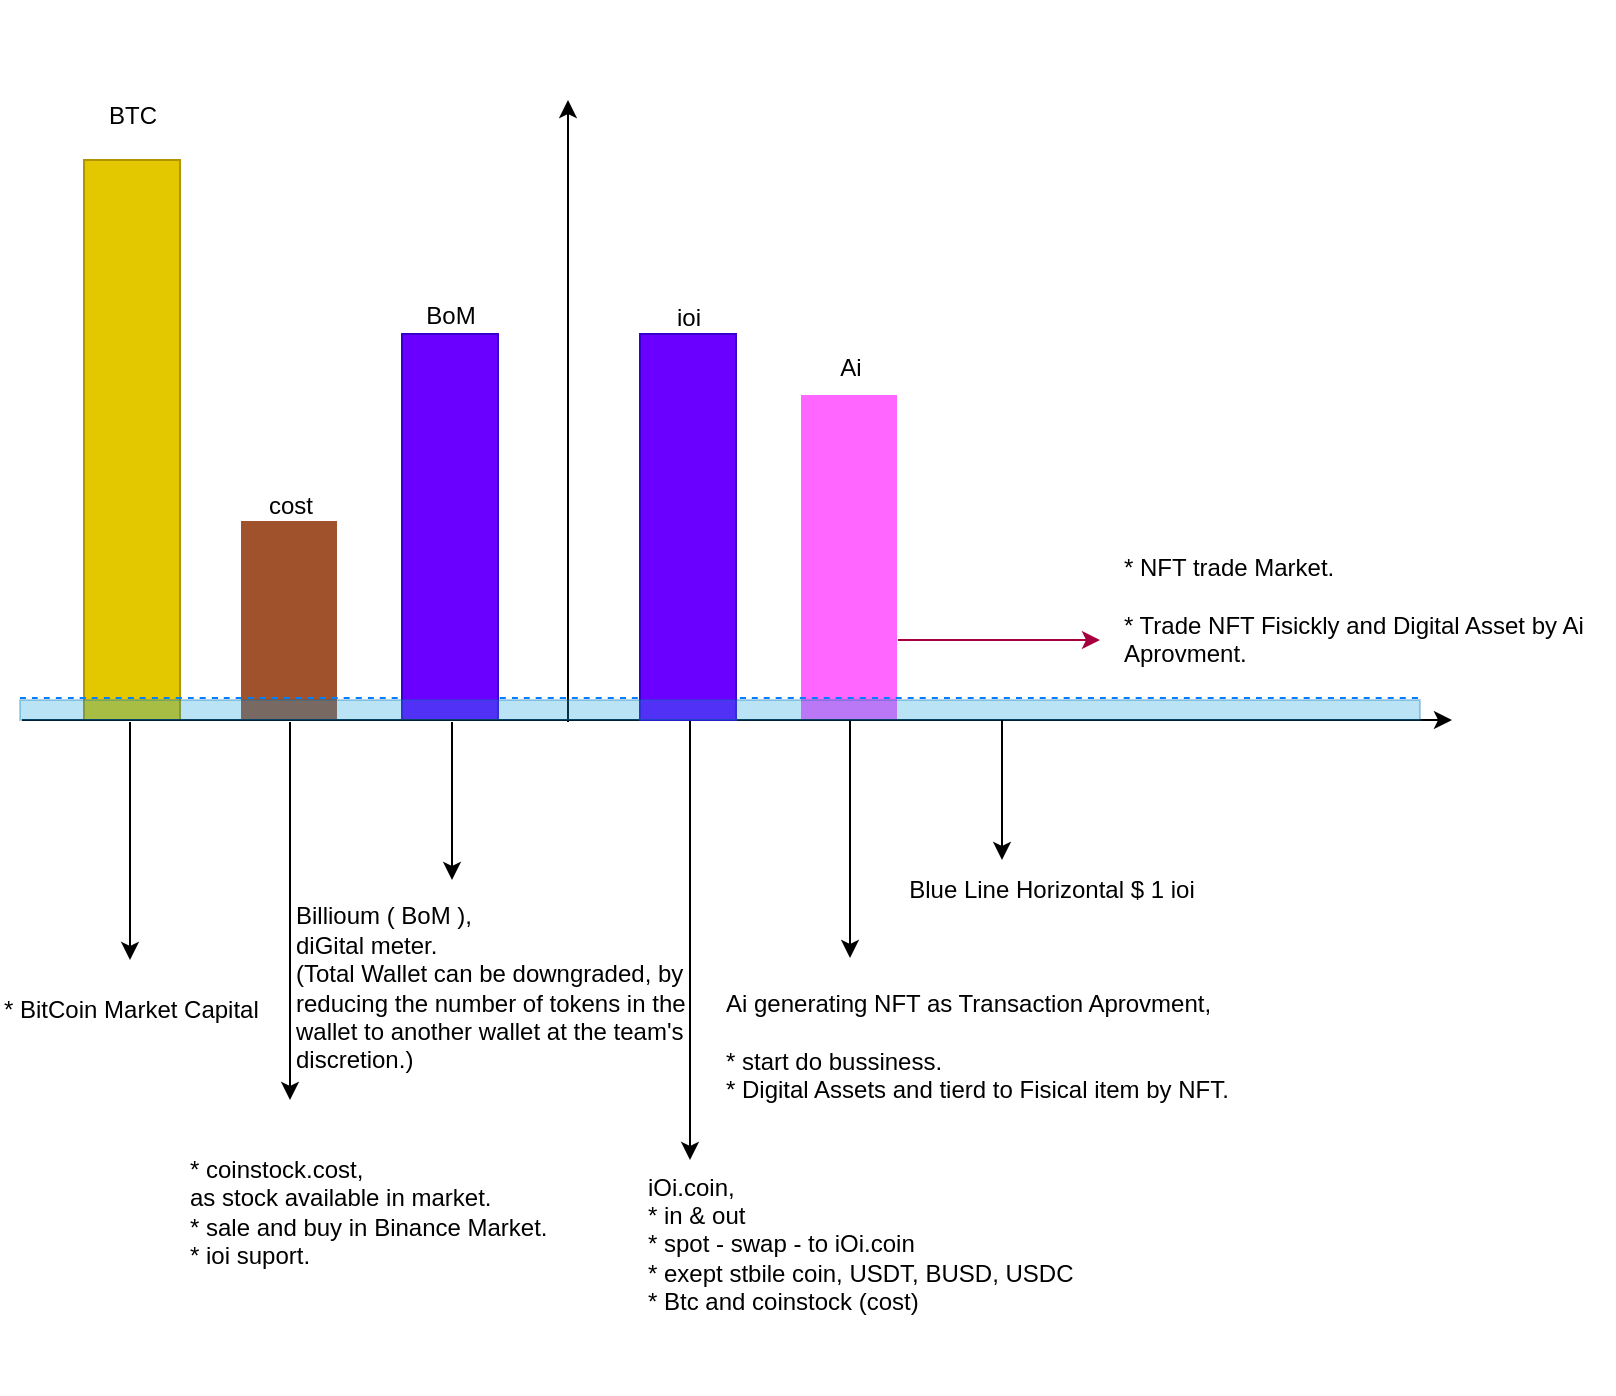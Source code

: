 <mxfile version="21.7.1" type="github">
  <diagram name="Page-1" id="EVfbMgRgJgo2VkLLqiw9">
    <mxGraphModel dx="1192" dy="797" grid="1" gridSize="10" guides="1" tooltips="1" connect="1" arrows="1" fold="1" page="1" pageScale="1" pageWidth="827" pageHeight="1169" background="none" math="0" shadow="0">
      <root>
        <mxCell id="0" />
        <mxCell id="1" parent="0" />
        <mxCell id="R2QgoeFWOkfdTr1HwpYz-10" value="" style="rounded=0;whiteSpace=wrap;html=1;fontSize=16;fillColor=#FF66FF;strokeColor=#FFFFFF;" parent="1" vertex="1">
          <mxGeometry x="430" y="237" width="49" height="164" as="geometry" />
        </mxCell>
        <mxCell id="R2QgoeFWOkfdTr1HwpYz-1" value="cBc-bd" style="text;html=1;align=center;verticalAlign=middle;resizable=0;points=[];autosize=1;strokeColor=none;fillColor=none;fontSize=16;fontColor=#FFFFFF;" parent="1" vertex="1">
          <mxGeometry x="40" y="40" width="70" height="30" as="geometry" />
        </mxCell>
        <mxCell id="R2QgoeFWOkfdTr1HwpYz-3" value="" style="rounded=0;whiteSpace=wrap;html=1;fontSize=16;fillColor=#e3c800;strokeColor=#B09500;fontColor=#000000;" parent="1" vertex="1">
          <mxGeometry x="72" y="120" width="48" height="280" as="geometry" />
        </mxCell>
        <mxCell id="R2QgoeFWOkfdTr1HwpYz-6" value="" style="endArrow=classic;html=1;rounded=0;fontSize=12;startSize=8;endSize=8;curved=1;strokeColor=#FFFFFF;" parent="1" edge="1">
          <mxGeometry width="50" height="50" relative="1" as="geometry">
            <mxPoint x="315" y="428" as="sourcePoint" />
            <mxPoint x="315" y="78" as="targetPoint" />
          </mxGeometry>
        </mxCell>
        <mxCell id="R2QgoeFWOkfdTr1HwpYz-7" value="" style="rounded=0;whiteSpace=wrap;html=1;fontSize=16;strokeColor=#FFFFFF;fillColor=#a0522d;fontColor=#ffffff;" parent="1" vertex="1">
          <mxGeometry x="150" y="300" width="49" height="100" as="geometry" />
        </mxCell>
        <mxCell id="R2QgoeFWOkfdTr1HwpYz-5" value="" style="endArrow=none;dashed=1;html=1;rounded=0;fontSize=12;startSize=8;endSize=8;curved=1;strokeColor=#007FFF;" parent="1" edge="1">
          <mxGeometry width="50" height="50" relative="1" as="geometry">
            <mxPoint x="40" y="389" as="sourcePoint" />
            <mxPoint x="741" y="389" as="targetPoint" />
          </mxGeometry>
        </mxCell>
        <mxCell id="R2QgoeFWOkfdTr1HwpYz-4" value="" style="endArrow=classic;html=1;rounded=0;fontSize=12;startSize=8;endSize=8;curved=1;strokeColor=#FFFFFF;" parent="1" edge="1">
          <mxGeometry width="50" height="50" relative="1" as="geometry">
            <mxPoint x="40" y="400" as="sourcePoint" />
            <mxPoint x="750" y="400" as="targetPoint" />
          </mxGeometry>
        </mxCell>
        <mxCell id="R2QgoeFWOkfdTr1HwpYz-17" value="&lt;font color=&quot;#ffffff&quot;&gt;Ai&lt;/font&gt;" style="text;html=1;align=center;verticalAlign=middle;resizable=0;points=[];autosize=1;strokeColor=none;fillColor=none;fontSize=16;" parent="1" vertex="1">
          <mxGeometry x="394.5" y="188" width="32" height="31" as="geometry" />
        </mxCell>
        <mxCell id="R2QgoeFWOkfdTr1HwpYz-18" value="&lt;font color=&quot;#ffffff&quot;&gt;BoM&lt;/font&gt;" style="text;html=1;align=center;verticalAlign=middle;resizable=0;points=[];autosize=1;strokeColor=none;fillColor=none;fontSize=16;" parent="1" vertex="1">
          <mxGeometry x="315" y="177" width="51" height="31" as="geometry" />
        </mxCell>
        <mxCell id="R2QgoeFWOkfdTr1HwpYz-20" value="&lt;font color=&quot;#ffffff&quot;&gt;cost&lt;/font&gt;" style="text;html=1;align=center;verticalAlign=middle;resizable=0;points=[];autosize=1;strokeColor=none;fillColor=none;fontSize=16;" parent="1" vertex="1">
          <mxGeometry x="195" y="224" width="49" height="31" as="geometry" />
        </mxCell>
        <mxCell id="R2QgoeFWOkfdTr1HwpYz-21" value="&lt;font color=&quot;#ffffff&quot;&gt;BTC&lt;/font&gt;" style="text;html=1;align=center;verticalAlign=middle;resizable=0;points=[];autosize=1;strokeColor=none;fillColor=none;fontSize=16;" parent="1" vertex="1">
          <mxGeometry x="72" y="82" width="48" height="31" as="geometry" />
        </mxCell>
        <mxCell id="R2QgoeFWOkfdTr1HwpYz-22" value="" style="rounded=0;whiteSpace=wrap;html=1;fontSize=16;fillColor=#6a00ff;strokeColor=#3700CC;fontColor=#ffffff;" parent="1" vertex="1">
          <mxGeometry x="231" y="207" width="48" height="193" as="geometry" />
        </mxCell>
        <mxCell id="kiSuE_kS049nEQs76x9w-1" value="" style="endArrow=classic;html=1;rounded=0;" parent="1" edge="1">
          <mxGeometry width="50" height="50" relative="1" as="geometry">
            <mxPoint x="41" y="400" as="sourcePoint" />
            <mxPoint x="756" y="400" as="targetPoint" />
          </mxGeometry>
        </mxCell>
        <mxCell id="8bLiNLLLPej7S4-kUZS2-1" value="" style="endArrow=classic;html=1;rounded=0;" parent="1" edge="1">
          <mxGeometry width="50" height="50" relative="1" as="geometry">
            <mxPoint x="314" y="401" as="sourcePoint" />
            <mxPoint x="314" y="90" as="targetPoint" />
          </mxGeometry>
        </mxCell>
        <mxCell id="8bLiNLLLPej7S4-kUZS2-3" value="BTC" style="text;html=1;align=center;verticalAlign=middle;resizable=0;points=[];autosize=1;strokeColor=none;fillColor=none;" parent="1" vertex="1">
          <mxGeometry x="76" y="84.5" width="40" height="26" as="geometry" />
        </mxCell>
        <mxCell id="8bLiNLLLPej7S4-kUZS2-5" value="cost" style="text;html=1;align=center;verticalAlign=middle;resizable=0;points=[];autosize=1;strokeColor=none;fillColor=none;" parent="1" vertex="1">
          <mxGeometry x="154" y="280" width="41" height="26" as="geometry" />
        </mxCell>
        <mxCell id="8bLiNLLLPej7S4-kUZS2-6" value="BoM" style="text;html=1;align=center;verticalAlign=middle;resizable=0;points=[];autosize=1;strokeColor=none;fillColor=none;" parent="1" vertex="1">
          <mxGeometry x="230" y="183" width="50" height="30" as="geometry" />
        </mxCell>
        <mxCell id="8bLiNLLLPej7S4-kUZS2-7" value="Ai" style="text;html=1;align=center;verticalAlign=middle;resizable=0;points=[];autosize=1;strokeColor=none;fillColor=none;" parent="1" vertex="1">
          <mxGeometry x="440" y="211" width="29" height="26" as="geometry" />
        </mxCell>
        <mxCell id="7bqrnH9gvKupn2Ti3Ehg-2" value="" style="endArrow=classic;html=1;rounded=0;" parent="1" edge="1">
          <mxGeometry width="50" height="50" relative="1" as="geometry">
            <mxPoint x="95" y="401" as="sourcePoint" />
            <mxPoint x="95" y="520" as="targetPoint" />
          </mxGeometry>
        </mxCell>
        <mxCell id="7bqrnH9gvKupn2Ti3Ehg-3" value="" style="endArrow=classic;html=1;rounded=0;" parent="1" edge="1">
          <mxGeometry width="50" height="50" relative="1" as="geometry">
            <mxPoint x="256" y="401" as="sourcePoint" />
            <mxPoint x="256" y="480" as="targetPoint" />
          </mxGeometry>
        </mxCell>
        <mxCell id="7bqrnH9gvKupn2Ti3Ehg-4" value="" style="endArrow=classic;html=1;rounded=0;" parent="1" edge="1">
          <mxGeometry width="50" height="50" relative="1" as="geometry">
            <mxPoint x="375" y="400" as="sourcePoint" />
            <mxPoint x="375" y="620" as="targetPoint" />
          </mxGeometry>
        </mxCell>
        <mxCell id="7bqrnH9gvKupn2Ti3Ehg-5" value="" style="endArrow=classic;html=1;rounded=0;" parent="1" edge="1">
          <mxGeometry width="50" height="50" relative="1" as="geometry">
            <mxPoint x="455" y="400" as="sourcePoint" />
            <mxPoint x="455" y="519" as="targetPoint" />
          </mxGeometry>
        </mxCell>
        <mxCell id="mvALGWr-T-3bCyHva3as-1" value="* BitCoin Market Capital" style="text;html=1;align=left;verticalAlign=middle;resizable=0;points=[];autosize=1;strokeColor=none;fillColor=none;" parent="1" vertex="1">
          <mxGeometry x="30" y="530" width="150" height="30" as="geometry" />
        </mxCell>
        <mxCell id="mvALGWr-T-3bCyHva3as-2" value="&lt;div&gt;* coinstock.cost,&lt;/div&gt;&lt;div&gt;&lt;span style=&quot;background-color: initial;&quot;&gt;as stock available in market.&lt;/span&gt;&lt;br&gt;&lt;/div&gt;&lt;div&gt;* sale and buy in Binance Market.&lt;/div&gt;&lt;div&gt;* ioi suport.&lt;/div&gt;" style="text;html=1;align=left;verticalAlign=middle;resizable=0;points=[];autosize=1;strokeColor=none;fillColor=none;" parent="1" vertex="1">
          <mxGeometry x="123" y="611" width="200" height="70" as="geometry" />
        </mxCell>
        <mxCell id="mvALGWr-T-3bCyHva3as-3" value="&lt;div&gt;iOi.coin,&lt;/div&gt;&lt;div&gt;&lt;span style=&quot;background-color: initial;&quot;&gt;* in &amp;amp; out&lt;/span&gt;&lt;br&gt;&lt;/div&gt;&lt;div&gt;* spot - swap - to iOi.coin&lt;/div&gt;&lt;div&gt;* exept stbile coin, USDT, BUSD, USDC&lt;/div&gt;&lt;div&gt;* Btc and coinstock (cost)&lt;br&gt;&lt;/div&gt;" style="text;html=1;strokeColor=none;fillColor=none;align=left;verticalAlign=middle;whiteSpace=wrap;rounded=0;" parent="1" vertex="1">
          <mxGeometry x="352" y="587" width="320" height="150" as="geometry" />
        </mxCell>
        <mxCell id="mvALGWr-T-3bCyHva3as-4" value="" style="rounded=0;whiteSpace=wrap;html=1;fontSize=16;fillColor=#6a00ff;strokeColor=#3700CC;fontColor=#ffffff;" parent="1" vertex="1">
          <mxGeometry x="350" y="207" width="48" height="193" as="geometry" />
        </mxCell>
        <mxCell id="mvALGWr-T-3bCyHva3as-5" value="ioi" style="text;html=1;align=center;verticalAlign=middle;resizable=0;points=[];autosize=1;strokeColor=none;fillColor=none;" parent="1" vertex="1">
          <mxGeometry x="354" y="184" width="40" height="30" as="geometry" />
        </mxCell>
        <mxCell id="mvALGWr-T-3bCyHva3as-6" value="" style="endArrow=classic;html=1;rounded=0;" parent="1" edge="1">
          <mxGeometry width="50" height="50" relative="1" as="geometry">
            <mxPoint x="175" y="401" as="sourcePoint" />
            <mxPoint x="175" y="590" as="targetPoint" />
          </mxGeometry>
        </mxCell>
        <mxCell id="mvALGWr-T-3bCyHva3as-7" value="Billioum ( BoM ),&lt;br&gt;diGital meter.&lt;br&gt;(Total Wallet can be downgraded, by reducing the number of tokens in the wallet to another wallet at the team&#39;s discretion.)" style="text;html=1;strokeColor=none;fillColor=none;align=left;verticalAlign=middle;whiteSpace=wrap;rounded=0;" parent="1" vertex="1">
          <mxGeometry x="175.5" y="487" width="220" height="94" as="geometry" />
        </mxCell>
        <mxCell id="mvALGWr-T-3bCyHva3as-8" value="&lt;div&gt;Ai generating NFT as Transaction Aprovment,&lt;/div&gt;&lt;div&gt;&lt;br&gt;&lt;/div&gt;&lt;div&gt;* start do bussiness.&lt;/div&gt;&lt;div&gt;* Digital Assets and tierd to Fisical item by NFT.&lt;/div&gt;" style="text;html=1;strokeColor=none;fillColor=none;align=left;verticalAlign=middle;whiteSpace=wrap;rounded=0;" parent="1" vertex="1">
          <mxGeometry x="391" y="523" width="330" height="80" as="geometry" />
        </mxCell>
        <mxCell id="mvALGWr-T-3bCyHva3as-9" value="" style="rounded=0;whiteSpace=wrap;html=1;fillColor=#1ba1e2;fontColor=#ffffff;strokeColor=#006EAF;opacity=30;" parent="1" vertex="1">
          <mxGeometry x="40" y="390" width="700" height="10" as="geometry" />
        </mxCell>
        <mxCell id="mvALGWr-T-3bCyHva3as-10" value="" style="endArrow=classic;html=1;rounded=0;exitX=0.7;exitY=0;exitDx=0;exitDy=0;exitPerimeter=0;" parent="1" edge="1">
          <mxGeometry width="50" height="50" relative="1" as="geometry">
            <mxPoint x="531" y="400" as="sourcePoint" />
            <mxPoint x="531" y="470" as="targetPoint" />
            <Array as="points">
              <mxPoint x="531" y="450" />
              <mxPoint x="531" y="460" />
            </Array>
          </mxGeometry>
        </mxCell>
        <mxCell id="mvALGWr-T-3bCyHva3as-11" value="Blue Line Horizontal $ 1 ioi" style="text;html=1;strokeColor=none;fillColor=none;align=center;verticalAlign=middle;whiteSpace=wrap;rounded=0;" parent="1" vertex="1">
          <mxGeometry x="481" y="470" width="150" height="30" as="geometry" />
        </mxCell>
        <mxCell id="mvALGWr-T-3bCyHva3as-14" value="" style="endArrow=classic;html=1;rounded=0;exitX=1;exitY=0.75;exitDx=0;exitDy=0;fillColor=#d80073;strokeColor=#A50040;" parent="1" source="R2QgoeFWOkfdTr1HwpYz-10" edge="1">
          <mxGeometry width="50" height="50" relative="1" as="geometry">
            <mxPoint x="340" y="440" as="sourcePoint" />
            <mxPoint x="580" y="360" as="targetPoint" />
            <Array as="points">
              <mxPoint x="550" y="360" />
            </Array>
          </mxGeometry>
        </mxCell>
        <mxCell id="mvALGWr-T-3bCyHva3as-15" value="&lt;div&gt;* NFT trade Market.&lt;/div&gt;&lt;div&gt;&lt;br&gt;&lt;/div&gt;&lt;div&gt;* Trade NFT Fisickly and Digital Asset by Ai Aprovment.&lt;/div&gt;" style="text;html=1;strokeColor=none;fillColor=none;align=left;verticalAlign=middle;whiteSpace=wrap;rounded=0;" parent="1" vertex="1">
          <mxGeometry x="590" y="300" width="247" height="90" as="geometry" />
        </mxCell>
      </root>
    </mxGraphModel>
  </diagram>
</mxfile>
